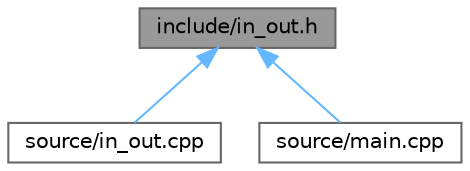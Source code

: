 digraph "include/in_out.h"
{
 // LATEX_PDF_SIZE
  bgcolor="transparent";
  edge [fontname=Helvetica,fontsize=10,labelfontname=Helvetica,labelfontsize=10];
  node [fontname=Helvetica,fontsize=10,shape=box,height=0.2,width=0.4];
  Node1 [id="Node000001",label="include/in_out.h",height=0.2,width=0.4,color="gray40", fillcolor="grey60", style="filled", fontcolor="black",tooltip="file contains functions for input and output coefficients of quadratic equations"];
  Node1 -> Node2 [id="edge1_Node000001_Node000002",dir="back",color="steelblue1",style="solid",tooltip=" "];
  Node2 [id="Node000002",label="source/in_out.cpp",height=0.2,width=0.4,color="grey40", fillcolor="white", style="filled",URL="$in__out_8cpp.html",tooltip="file is responsible for input and output information required for solving any quadratic equation"];
  Node1 -> Node3 [id="edge2_Node000001_Node000003",dir="back",color="steelblue1",style="solid",tooltip=" "];
  Node3 [id="Node000003",label="source/main.cpp",height=0.2,width=0.4,color="grey40", fillcolor="white", style="filled",URL="$main_8cpp.html",tooltip="main file of all program"];
}
